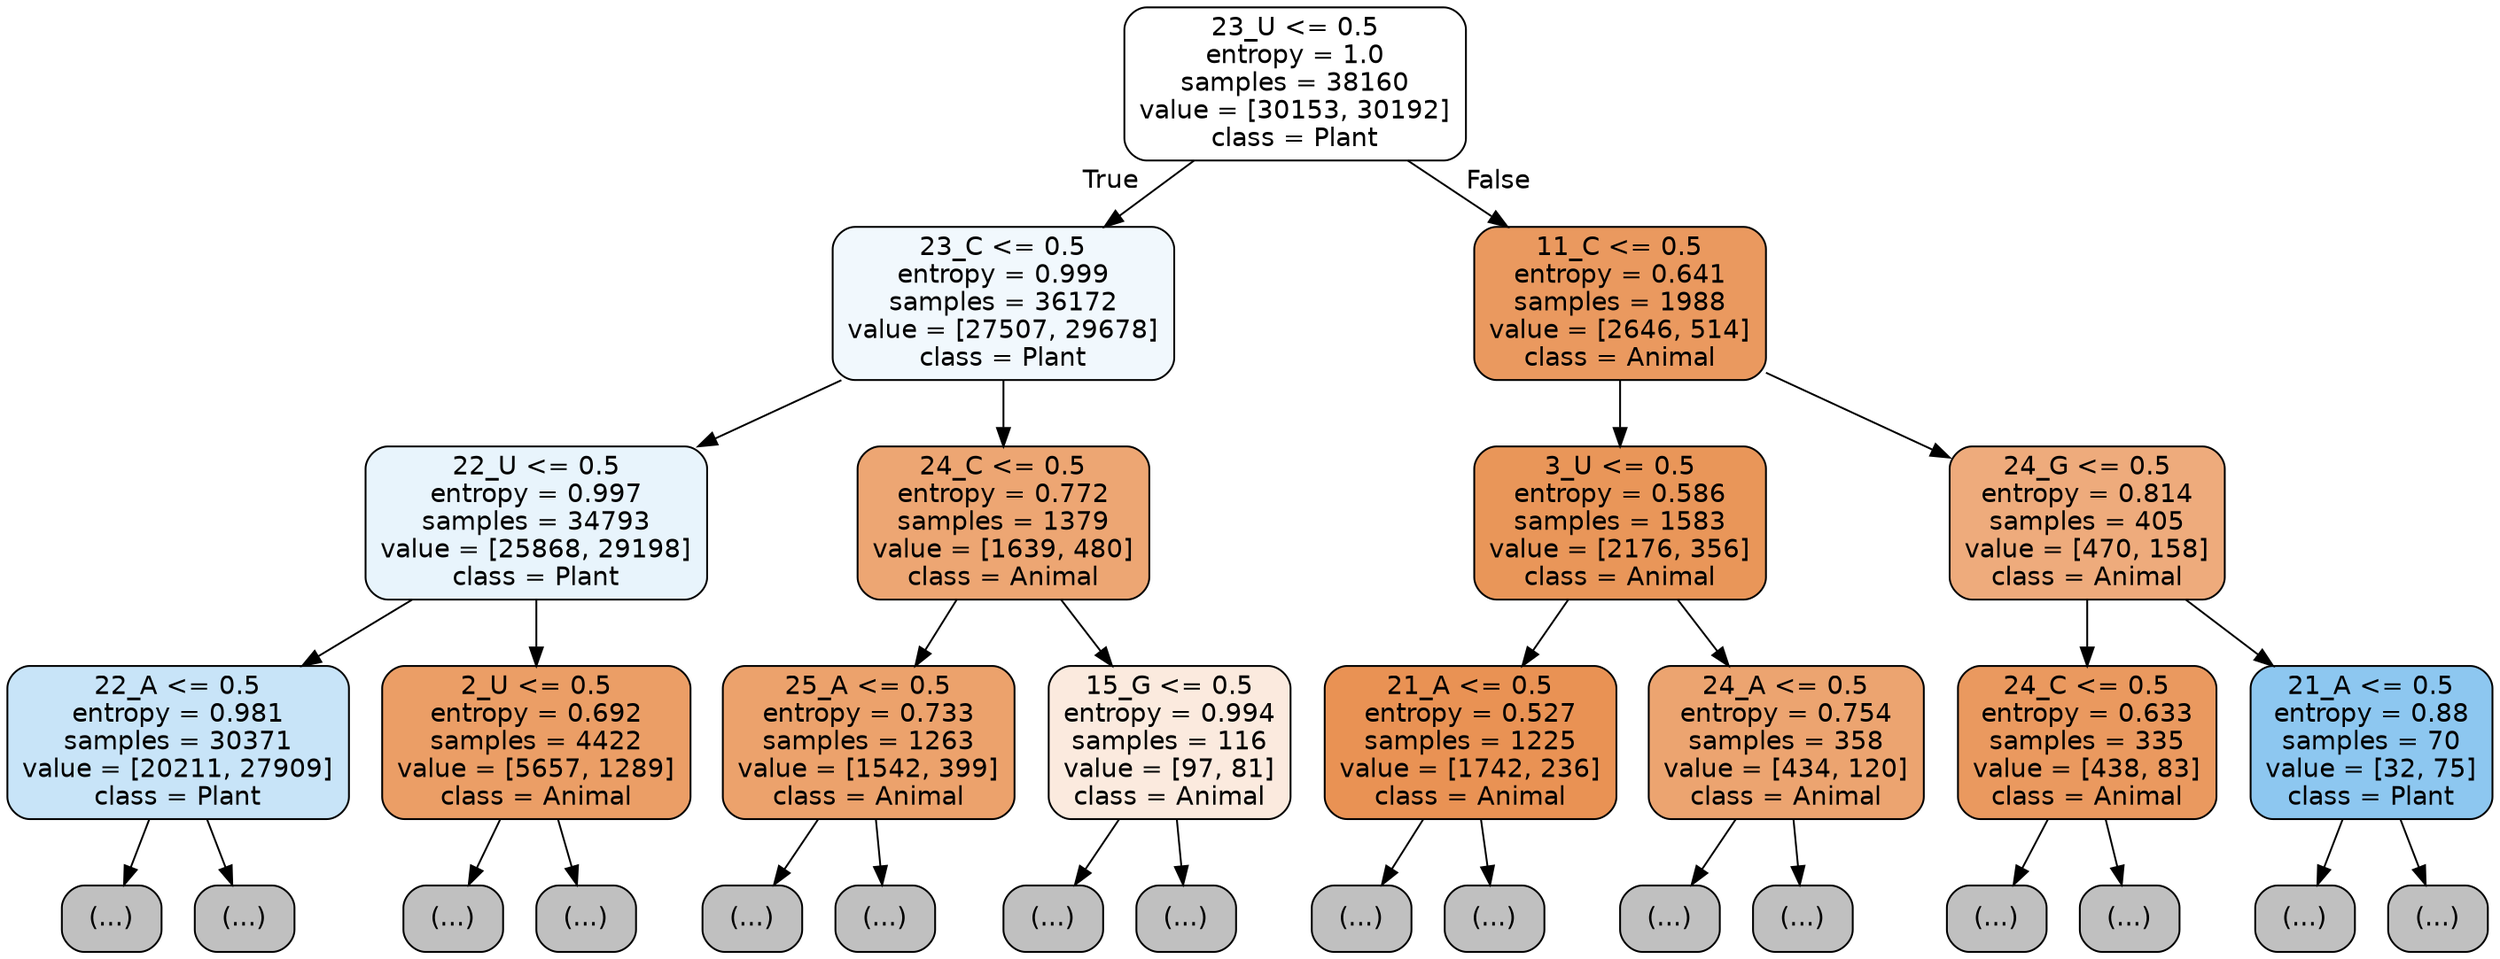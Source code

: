 digraph Tree {
node [shape=box, style="filled, rounded", color="black", fontname="helvetica"] ;
edge [fontname="helvetica"] ;
0 [label="23_U <= 0.5\nentropy = 1.0\nsamples = 38160\nvalue = [30153, 30192]\nclass = Plant", fillcolor="#ffffff"] ;
1 [label="23_C <= 0.5\nentropy = 0.999\nsamples = 36172\nvalue = [27507, 29678]\nclass = Plant", fillcolor="#f1f8fd"] ;
0 -> 1 [labeldistance=2.5, labelangle=45, headlabel="True"] ;
2 [label="22_U <= 0.5\nentropy = 0.997\nsamples = 34793\nvalue = [25868, 29198]\nclass = Plant", fillcolor="#e8f4fc"] ;
1 -> 2 ;
3 [label="22_A <= 0.5\nentropy = 0.981\nsamples = 30371\nvalue = [20211, 27909]\nclass = Plant", fillcolor="#c8e4f8"] ;
2 -> 3 ;
4 [label="(...)", fillcolor="#C0C0C0"] ;
3 -> 4 ;
11807 [label="(...)", fillcolor="#C0C0C0"] ;
3 -> 11807 ;
13456 [label="2_U <= 0.5\nentropy = 0.692\nsamples = 4422\nvalue = [5657, 1289]\nclass = Animal", fillcolor="#eb9e66"] ;
2 -> 13456 ;
13457 [label="(...)", fillcolor="#C0C0C0"] ;
13456 -> 13457 ;
14646 [label="(...)", fillcolor="#C0C0C0"] ;
13456 -> 14646 ;
15167 [label="24_C <= 0.5\nentropy = 0.772\nsamples = 1379\nvalue = [1639, 480]\nclass = Animal", fillcolor="#eda673"] ;
1 -> 15167 ;
15168 [label="25_A <= 0.5\nentropy = 0.733\nsamples = 1263\nvalue = [1542, 399]\nclass = Animal", fillcolor="#eca26c"] ;
15167 -> 15168 ;
15169 [label="(...)", fillcolor="#C0C0C0"] ;
15168 -> 15169 ;
15740 [label="(...)", fillcolor="#C0C0C0"] ;
15168 -> 15740 ;
15757 [label="15_G <= 0.5\nentropy = 0.994\nsamples = 116\nvalue = [97, 81]\nclass = Animal", fillcolor="#fbeade"] ;
15167 -> 15757 ;
15758 [label="(...)", fillcolor="#C0C0C0"] ;
15757 -> 15758 ;
15817 [label="(...)", fillcolor="#C0C0C0"] ;
15757 -> 15817 ;
15830 [label="11_C <= 0.5\nentropy = 0.641\nsamples = 1988\nvalue = [2646, 514]\nclass = Animal", fillcolor="#ea995f"] ;
0 -> 15830 [labeldistance=2.5, labelangle=-45, headlabel="False"] ;
15831 [label="3_U <= 0.5\nentropy = 0.586\nsamples = 1583\nvalue = [2176, 356]\nclass = Animal", fillcolor="#e99659"] ;
15830 -> 15831 ;
15832 [label="21_A <= 0.5\nentropy = 0.527\nsamples = 1225\nvalue = [1742, 236]\nclass = Animal", fillcolor="#e99254"] ;
15831 -> 15832 ;
15833 [label="(...)", fillcolor="#C0C0C0"] ;
15832 -> 15833 ;
16174 [label="(...)", fillcolor="#C0C0C0"] ;
15832 -> 16174 ;
16251 [label="24_A <= 0.5\nentropy = 0.754\nsamples = 358\nvalue = [434, 120]\nclass = Animal", fillcolor="#eca470"] ;
15831 -> 16251 ;
16252 [label="(...)", fillcolor="#C0C0C0"] ;
16251 -> 16252 ;
16381 [label="(...)", fillcolor="#C0C0C0"] ;
16251 -> 16381 ;
16406 [label="24_G <= 0.5\nentropy = 0.814\nsamples = 405\nvalue = [470, 158]\nclass = Animal", fillcolor="#eeab7c"] ;
15830 -> 16406 ;
16407 [label="24_C <= 0.5\nentropy = 0.633\nsamples = 335\nvalue = [438, 83]\nclass = Animal", fillcolor="#ea995f"] ;
16406 -> 16407 ;
16408 [label="(...)", fillcolor="#C0C0C0"] ;
16407 -> 16408 ;
16523 [label="(...)", fillcolor="#C0C0C0"] ;
16407 -> 16523 ;
16540 [label="21_A <= 0.5\nentropy = 0.88\nsamples = 70\nvalue = [32, 75]\nclass = Plant", fillcolor="#8dc7f0"] ;
16406 -> 16540 ;
16541 [label="(...)", fillcolor="#C0C0C0"] ;
16540 -> 16541 ;
16554 [label="(...)", fillcolor="#C0C0C0"] ;
16540 -> 16554 ;
}